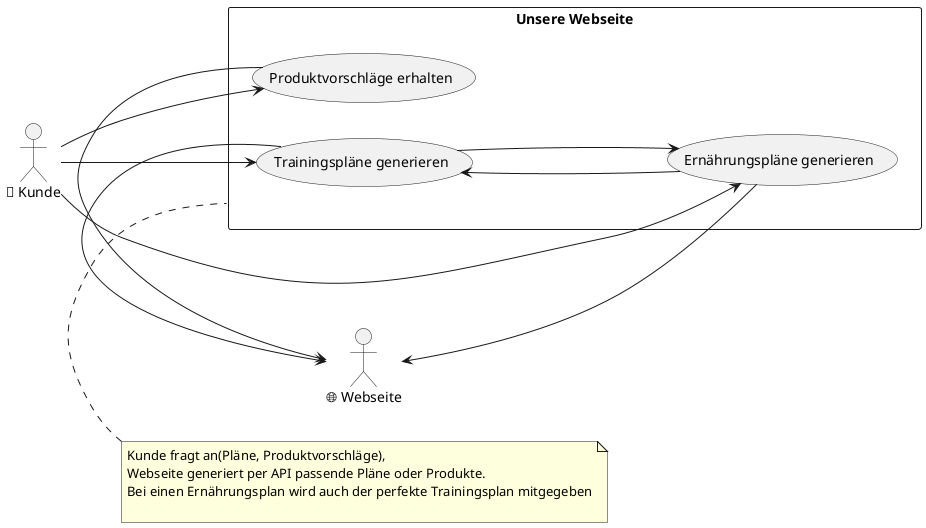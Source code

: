 @startuml
left to right direction

rectangle "Unsere Webseite" as WebseiteSystem {
  usecase Vorschlaege as "Produktvorschläge erhalten"
  usecase Trainingsplaene as "Trainingspläne generieren"
  usecase Ernaehrungsplaene as "Ernährungspläne generieren"
}

actor Kunde as "👤 Kunde"
actor Webseite as "🌐 Webseite"

 Kunde --> Vorschlaege
 Kunde --> Trainingsplaene
 Kunde --> Ernaehrungsplaene

Vorschlaege --> Webseite
 Webseite <-- Trainingsplaene
 Webseite <-- Ernaehrungsplaene
 Trainingsplaene <-- Ernaehrungsplaene
 Ernaehrungsplaene <-- Trainingsplaene


note top of WebseiteSystem
Kunde fragt an(Pläne, Produktvorschläge),
Webseite generiert per API passende Pläne oder Produkte.
Bei einen Ernährungsplan wird auch der perfekte Trainingsplan mitgegeben

end note
@enduml





